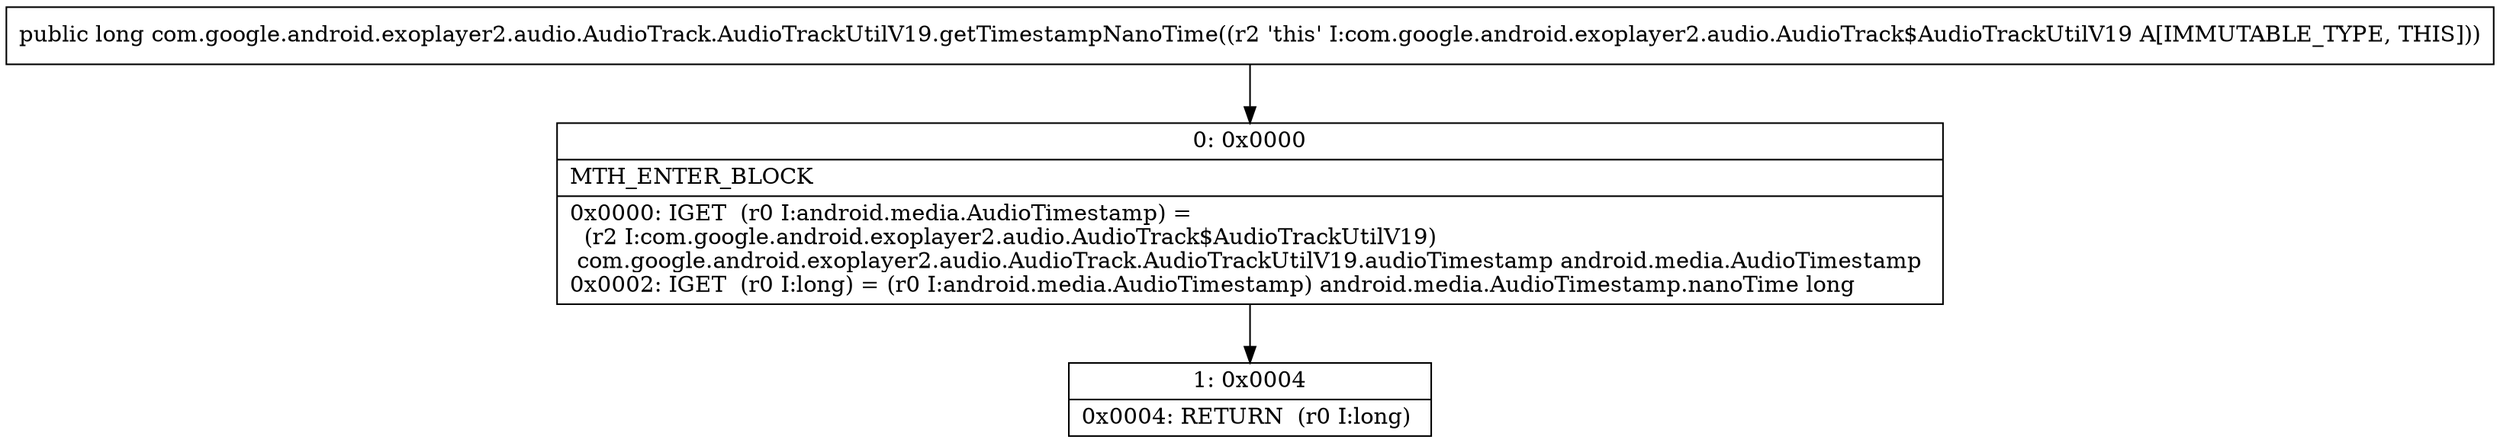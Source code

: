 digraph "CFG forcom.google.android.exoplayer2.audio.AudioTrack.AudioTrackUtilV19.getTimestampNanoTime()J" {
Node_0 [shape=record,label="{0\:\ 0x0000|MTH_ENTER_BLOCK\l|0x0000: IGET  (r0 I:android.media.AudioTimestamp) = \l  (r2 I:com.google.android.exoplayer2.audio.AudioTrack$AudioTrackUtilV19)\l com.google.android.exoplayer2.audio.AudioTrack.AudioTrackUtilV19.audioTimestamp android.media.AudioTimestamp \l0x0002: IGET  (r0 I:long) = (r0 I:android.media.AudioTimestamp) android.media.AudioTimestamp.nanoTime long \l}"];
Node_1 [shape=record,label="{1\:\ 0x0004|0x0004: RETURN  (r0 I:long) \l}"];
MethodNode[shape=record,label="{public long com.google.android.exoplayer2.audio.AudioTrack.AudioTrackUtilV19.getTimestampNanoTime((r2 'this' I:com.google.android.exoplayer2.audio.AudioTrack$AudioTrackUtilV19 A[IMMUTABLE_TYPE, THIS])) }"];
MethodNode -> Node_0;
Node_0 -> Node_1;
}

